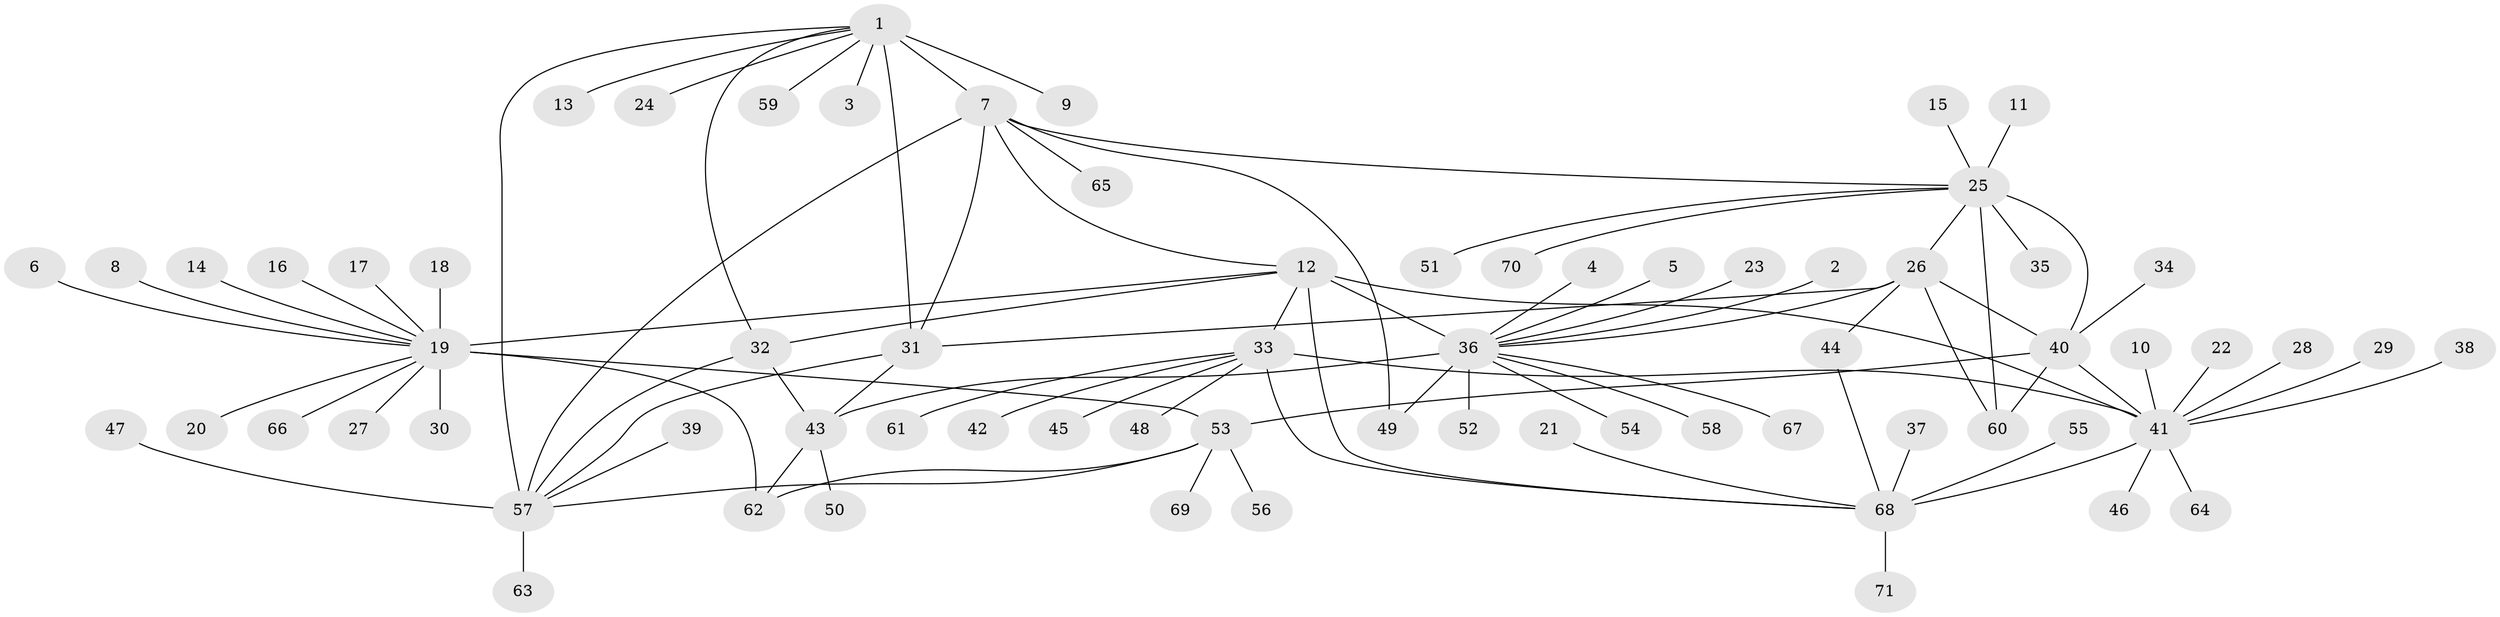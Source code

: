 // original degree distribution, {12: 0.02127659574468085, 7: 0.03546099290780142, 8: 0.05673758865248227, 11: 0.03546099290780142, 9: 0.04964539007092199, 10: 0.028368794326241134, 13: 0.0070921985815602835, 6: 0.0070921985815602835, 14: 0.0070921985815602835, 1: 0.6170212765957447, 2: 0.10638297872340426, 3: 0.02127659574468085, 4: 0.0070921985815602835}
// Generated by graph-tools (version 1.1) at 2025/02/03/09/25 03:02:46]
// undirected, 71 vertices, 92 edges
graph export_dot {
graph [start="1"]
  node [color=gray90,style=filled];
  1;
  2;
  3;
  4;
  5;
  6;
  7;
  8;
  9;
  10;
  11;
  12;
  13;
  14;
  15;
  16;
  17;
  18;
  19;
  20;
  21;
  22;
  23;
  24;
  25;
  26;
  27;
  28;
  29;
  30;
  31;
  32;
  33;
  34;
  35;
  36;
  37;
  38;
  39;
  40;
  41;
  42;
  43;
  44;
  45;
  46;
  47;
  48;
  49;
  50;
  51;
  52;
  53;
  54;
  55;
  56;
  57;
  58;
  59;
  60;
  61;
  62;
  63;
  64;
  65;
  66;
  67;
  68;
  69;
  70;
  71;
  1 -- 3 [weight=1.0];
  1 -- 7 [weight=4.0];
  1 -- 9 [weight=1.0];
  1 -- 13 [weight=1.0];
  1 -- 24 [weight=1.0];
  1 -- 31 [weight=4.0];
  1 -- 32 [weight=1.0];
  1 -- 57 [weight=4.0];
  1 -- 59 [weight=1.0];
  2 -- 36 [weight=1.0];
  4 -- 36 [weight=1.0];
  5 -- 36 [weight=1.0];
  6 -- 19 [weight=1.0];
  7 -- 12 [weight=1.0];
  7 -- 25 [weight=2.0];
  7 -- 31 [weight=1.0];
  7 -- 49 [weight=1.0];
  7 -- 57 [weight=1.0];
  7 -- 65 [weight=1.0];
  8 -- 19 [weight=1.0];
  10 -- 41 [weight=1.0];
  11 -- 25 [weight=1.0];
  12 -- 19 [weight=1.0];
  12 -- 32 [weight=1.0];
  12 -- 33 [weight=2.0];
  12 -- 36 [weight=1.0];
  12 -- 41 [weight=6.0];
  12 -- 68 [weight=2.0];
  14 -- 19 [weight=1.0];
  15 -- 25 [weight=1.0];
  16 -- 19 [weight=1.0];
  17 -- 19 [weight=1.0];
  18 -- 19 [weight=1.0];
  19 -- 20 [weight=1.0];
  19 -- 27 [weight=1.0];
  19 -- 30 [weight=1.0];
  19 -- 53 [weight=8.0];
  19 -- 62 [weight=4.0];
  19 -- 66 [weight=1.0];
  21 -- 68 [weight=1.0];
  22 -- 41 [weight=1.0];
  23 -- 36 [weight=1.0];
  25 -- 26 [weight=4.0];
  25 -- 35 [weight=1.0];
  25 -- 40 [weight=4.0];
  25 -- 51 [weight=1.0];
  25 -- 60 [weight=4.0];
  25 -- 70 [weight=1.0];
  26 -- 31 [weight=1.0];
  26 -- 36 [weight=1.0];
  26 -- 40 [weight=1.0];
  26 -- 44 [weight=1.0];
  26 -- 60 [weight=1.0];
  28 -- 41 [weight=1.0];
  29 -- 41 [weight=1.0];
  31 -- 43 [weight=1.0];
  31 -- 57 [weight=1.0];
  32 -- 43 [weight=1.0];
  32 -- 57 [weight=1.0];
  33 -- 41 [weight=3.0];
  33 -- 42 [weight=1.0];
  33 -- 45 [weight=1.0];
  33 -- 48 [weight=1.0];
  33 -- 61 [weight=1.0];
  33 -- 68 [weight=1.0];
  34 -- 40 [weight=1.0];
  36 -- 43 [weight=6.0];
  36 -- 49 [weight=1.0];
  36 -- 52 [weight=1.0];
  36 -- 54 [weight=1.0];
  36 -- 58 [weight=1.0];
  36 -- 67 [weight=1.0];
  37 -- 68 [weight=1.0];
  38 -- 41 [weight=1.0];
  39 -- 57 [weight=1.0];
  40 -- 41 [weight=1.0];
  40 -- 53 [weight=1.0];
  40 -- 60 [weight=1.0];
  41 -- 46 [weight=1.0];
  41 -- 64 [weight=1.0];
  41 -- 68 [weight=3.0];
  43 -- 50 [weight=1.0];
  43 -- 62 [weight=1.0];
  44 -- 68 [weight=1.0];
  47 -- 57 [weight=1.0];
  53 -- 56 [weight=1.0];
  53 -- 57 [weight=1.0];
  53 -- 62 [weight=2.0];
  53 -- 69 [weight=1.0];
  55 -- 68 [weight=1.0];
  57 -- 63 [weight=1.0];
  68 -- 71 [weight=1.0];
}
